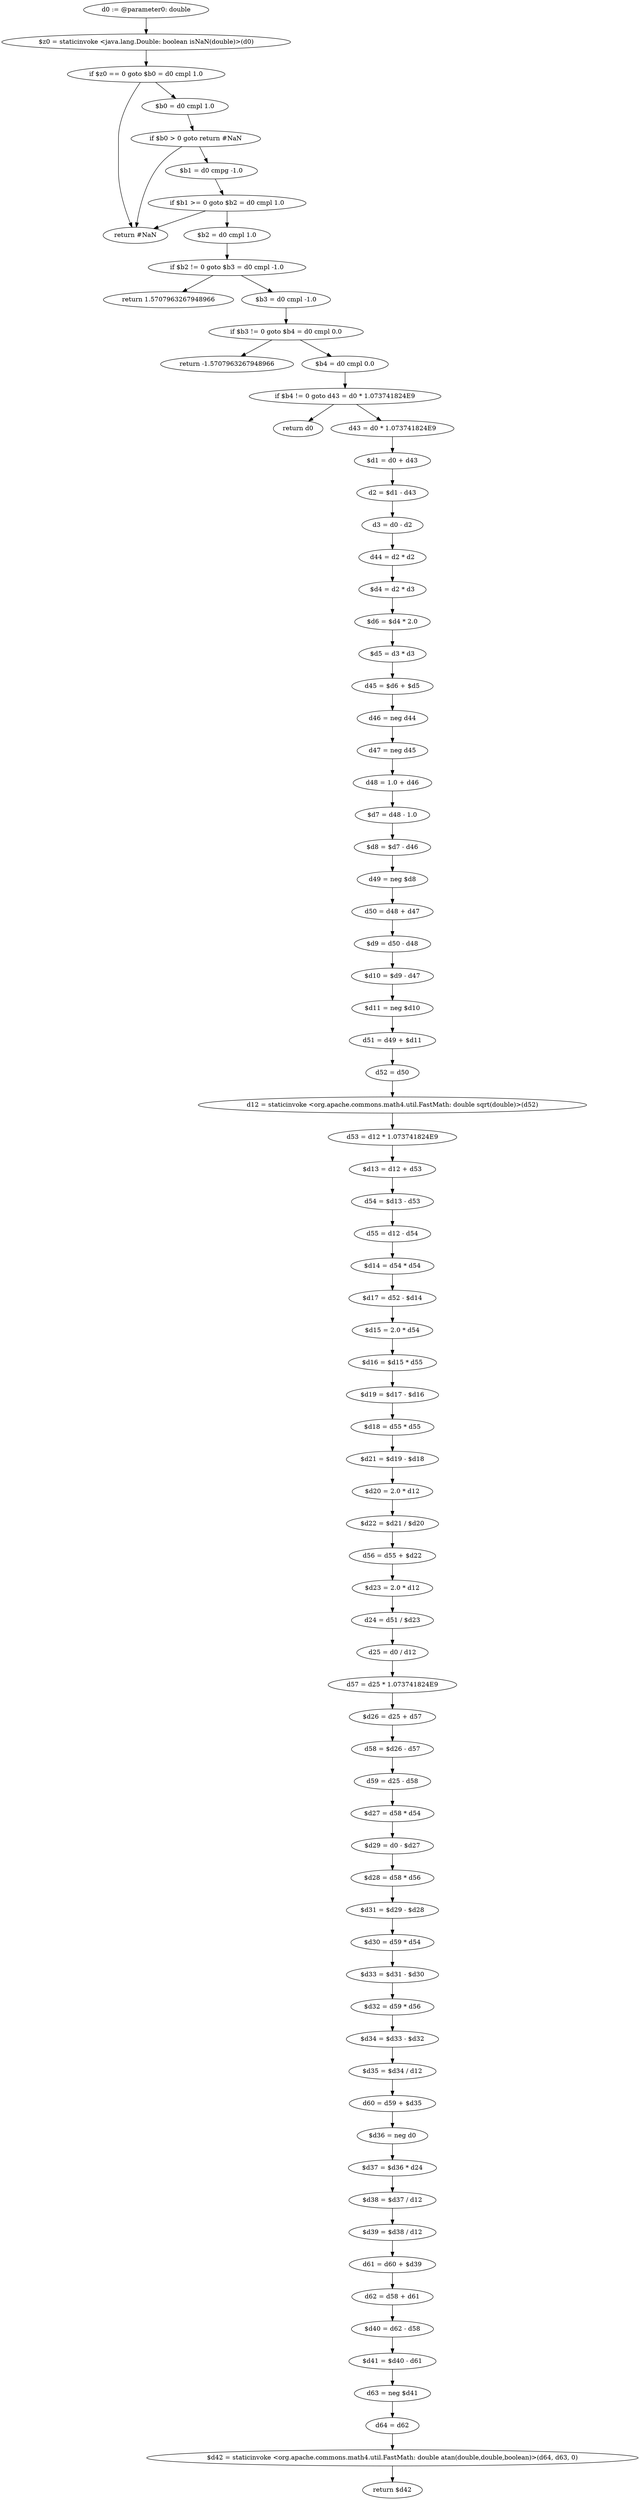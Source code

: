 digraph "unitGraph" {
    "d0 := @parameter0: double"
    "$z0 = staticinvoke <java.lang.Double: boolean isNaN(double)>(d0)"
    "if $z0 == 0 goto $b0 = d0 cmpl 1.0"
    "return #NaN"
    "$b0 = d0 cmpl 1.0"
    "if $b0 > 0 goto return #NaN"
    "$b1 = d0 cmpg -1.0"
    "if $b1 >= 0 goto $b2 = d0 cmpl 1.0"
    "$b2 = d0 cmpl 1.0"
    "if $b2 != 0 goto $b3 = d0 cmpl -1.0"
    "return 1.5707963267948966"
    "$b3 = d0 cmpl -1.0"
    "if $b3 != 0 goto $b4 = d0 cmpl 0.0"
    "return -1.5707963267948966"
    "$b4 = d0 cmpl 0.0"
    "if $b4 != 0 goto d43 = d0 * 1.073741824E9"
    "return d0"
    "d43 = d0 * 1.073741824E9"
    "$d1 = d0 + d43"
    "d2 = $d1 - d43"
    "d3 = d0 - d2"
    "d44 = d2 * d2"
    "$d4 = d2 * d3"
    "$d6 = $d4 * 2.0"
    "$d5 = d3 * d3"
    "d45 = $d6 + $d5"
    "d46 = neg d44"
    "d47 = neg d45"
    "d48 = 1.0 + d46"
    "$d7 = d48 - 1.0"
    "$d8 = $d7 - d46"
    "d49 = neg $d8"
    "d50 = d48 + d47"
    "$d9 = d50 - d48"
    "$d10 = $d9 - d47"
    "$d11 = neg $d10"
    "d51 = d49 + $d11"
    "d52 = d50"
    "d12 = staticinvoke <org.apache.commons.math4.util.FastMath: double sqrt(double)>(d52)"
    "d53 = d12 * 1.073741824E9"
    "$d13 = d12 + d53"
    "d54 = $d13 - d53"
    "d55 = d12 - d54"
    "$d14 = d54 * d54"
    "$d17 = d52 - $d14"
    "$d15 = 2.0 * d54"
    "$d16 = $d15 * d55"
    "$d19 = $d17 - $d16"
    "$d18 = d55 * d55"
    "$d21 = $d19 - $d18"
    "$d20 = 2.0 * d12"
    "$d22 = $d21 / $d20"
    "d56 = d55 + $d22"
    "$d23 = 2.0 * d12"
    "d24 = d51 / $d23"
    "d25 = d0 / d12"
    "d57 = d25 * 1.073741824E9"
    "$d26 = d25 + d57"
    "d58 = $d26 - d57"
    "d59 = d25 - d58"
    "$d27 = d58 * d54"
    "$d29 = d0 - $d27"
    "$d28 = d58 * d56"
    "$d31 = $d29 - $d28"
    "$d30 = d59 * d54"
    "$d33 = $d31 - $d30"
    "$d32 = d59 * d56"
    "$d34 = $d33 - $d32"
    "$d35 = $d34 / d12"
    "d60 = d59 + $d35"
    "$d36 = neg d0"
    "$d37 = $d36 * d24"
    "$d38 = $d37 / d12"
    "$d39 = $d38 / d12"
    "d61 = d60 + $d39"
    "d62 = d58 + d61"
    "$d40 = d62 - d58"
    "$d41 = $d40 - d61"
    "d63 = neg $d41"
    "d64 = d62"
    "$d42 = staticinvoke <org.apache.commons.math4.util.FastMath: double atan(double,double,boolean)>(d64, d63, 0)"
    "return $d42"
    "d0 := @parameter0: double"->"$z0 = staticinvoke <java.lang.Double: boolean isNaN(double)>(d0)";
    "$z0 = staticinvoke <java.lang.Double: boolean isNaN(double)>(d0)"->"if $z0 == 0 goto $b0 = d0 cmpl 1.0";
    "if $z0 == 0 goto $b0 = d0 cmpl 1.0"->"return #NaN";
    "if $z0 == 0 goto $b0 = d0 cmpl 1.0"->"$b0 = d0 cmpl 1.0";
    "$b0 = d0 cmpl 1.0"->"if $b0 > 0 goto return #NaN";
    "if $b0 > 0 goto return #NaN"->"$b1 = d0 cmpg -1.0";
    "if $b0 > 0 goto return #NaN"->"return #NaN";
    "$b1 = d0 cmpg -1.0"->"if $b1 >= 0 goto $b2 = d0 cmpl 1.0";
    "if $b1 >= 0 goto $b2 = d0 cmpl 1.0"->"return #NaN";
    "if $b1 >= 0 goto $b2 = d0 cmpl 1.0"->"$b2 = d0 cmpl 1.0";
    "$b2 = d0 cmpl 1.0"->"if $b2 != 0 goto $b3 = d0 cmpl -1.0";
    "if $b2 != 0 goto $b3 = d0 cmpl -1.0"->"return 1.5707963267948966";
    "if $b2 != 0 goto $b3 = d0 cmpl -1.0"->"$b3 = d0 cmpl -1.0";
    "$b3 = d0 cmpl -1.0"->"if $b3 != 0 goto $b4 = d0 cmpl 0.0";
    "if $b3 != 0 goto $b4 = d0 cmpl 0.0"->"return -1.5707963267948966";
    "if $b3 != 0 goto $b4 = d0 cmpl 0.0"->"$b4 = d0 cmpl 0.0";
    "$b4 = d0 cmpl 0.0"->"if $b4 != 0 goto d43 = d0 * 1.073741824E9";
    "if $b4 != 0 goto d43 = d0 * 1.073741824E9"->"return d0";
    "if $b4 != 0 goto d43 = d0 * 1.073741824E9"->"d43 = d0 * 1.073741824E9";
    "d43 = d0 * 1.073741824E9"->"$d1 = d0 + d43";
    "$d1 = d0 + d43"->"d2 = $d1 - d43";
    "d2 = $d1 - d43"->"d3 = d0 - d2";
    "d3 = d0 - d2"->"d44 = d2 * d2";
    "d44 = d2 * d2"->"$d4 = d2 * d3";
    "$d4 = d2 * d3"->"$d6 = $d4 * 2.0";
    "$d6 = $d4 * 2.0"->"$d5 = d3 * d3";
    "$d5 = d3 * d3"->"d45 = $d6 + $d5";
    "d45 = $d6 + $d5"->"d46 = neg d44";
    "d46 = neg d44"->"d47 = neg d45";
    "d47 = neg d45"->"d48 = 1.0 + d46";
    "d48 = 1.0 + d46"->"$d7 = d48 - 1.0";
    "$d7 = d48 - 1.0"->"$d8 = $d7 - d46";
    "$d8 = $d7 - d46"->"d49 = neg $d8";
    "d49 = neg $d8"->"d50 = d48 + d47";
    "d50 = d48 + d47"->"$d9 = d50 - d48";
    "$d9 = d50 - d48"->"$d10 = $d9 - d47";
    "$d10 = $d9 - d47"->"$d11 = neg $d10";
    "$d11 = neg $d10"->"d51 = d49 + $d11";
    "d51 = d49 + $d11"->"d52 = d50";
    "d52 = d50"->"d12 = staticinvoke <org.apache.commons.math4.util.FastMath: double sqrt(double)>(d52)";
    "d12 = staticinvoke <org.apache.commons.math4.util.FastMath: double sqrt(double)>(d52)"->"d53 = d12 * 1.073741824E9";
    "d53 = d12 * 1.073741824E9"->"$d13 = d12 + d53";
    "$d13 = d12 + d53"->"d54 = $d13 - d53";
    "d54 = $d13 - d53"->"d55 = d12 - d54";
    "d55 = d12 - d54"->"$d14 = d54 * d54";
    "$d14 = d54 * d54"->"$d17 = d52 - $d14";
    "$d17 = d52 - $d14"->"$d15 = 2.0 * d54";
    "$d15 = 2.0 * d54"->"$d16 = $d15 * d55";
    "$d16 = $d15 * d55"->"$d19 = $d17 - $d16";
    "$d19 = $d17 - $d16"->"$d18 = d55 * d55";
    "$d18 = d55 * d55"->"$d21 = $d19 - $d18";
    "$d21 = $d19 - $d18"->"$d20 = 2.0 * d12";
    "$d20 = 2.0 * d12"->"$d22 = $d21 / $d20";
    "$d22 = $d21 / $d20"->"d56 = d55 + $d22";
    "d56 = d55 + $d22"->"$d23 = 2.0 * d12";
    "$d23 = 2.0 * d12"->"d24 = d51 / $d23";
    "d24 = d51 / $d23"->"d25 = d0 / d12";
    "d25 = d0 / d12"->"d57 = d25 * 1.073741824E9";
    "d57 = d25 * 1.073741824E9"->"$d26 = d25 + d57";
    "$d26 = d25 + d57"->"d58 = $d26 - d57";
    "d58 = $d26 - d57"->"d59 = d25 - d58";
    "d59 = d25 - d58"->"$d27 = d58 * d54";
    "$d27 = d58 * d54"->"$d29 = d0 - $d27";
    "$d29 = d0 - $d27"->"$d28 = d58 * d56";
    "$d28 = d58 * d56"->"$d31 = $d29 - $d28";
    "$d31 = $d29 - $d28"->"$d30 = d59 * d54";
    "$d30 = d59 * d54"->"$d33 = $d31 - $d30";
    "$d33 = $d31 - $d30"->"$d32 = d59 * d56";
    "$d32 = d59 * d56"->"$d34 = $d33 - $d32";
    "$d34 = $d33 - $d32"->"$d35 = $d34 / d12";
    "$d35 = $d34 / d12"->"d60 = d59 + $d35";
    "d60 = d59 + $d35"->"$d36 = neg d0";
    "$d36 = neg d0"->"$d37 = $d36 * d24";
    "$d37 = $d36 * d24"->"$d38 = $d37 / d12";
    "$d38 = $d37 / d12"->"$d39 = $d38 / d12";
    "$d39 = $d38 / d12"->"d61 = d60 + $d39";
    "d61 = d60 + $d39"->"d62 = d58 + d61";
    "d62 = d58 + d61"->"$d40 = d62 - d58";
    "$d40 = d62 - d58"->"$d41 = $d40 - d61";
    "$d41 = $d40 - d61"->"d63 = neg $d41";
    "d63 = neg $d41"->"d64 = d62";
    "d64 = d62"->"$d42 = staticinvoke <org.apache.commons.math4.util.FastMath: double atan(double,double,boolean)>(d64, d63, 0)";
    "$d42 = staticinvoke <org.apache.commons.math4.util.FastMath: double atan(double,double,boolean)>(d64, d63, 0)"->"return $d42";
}
